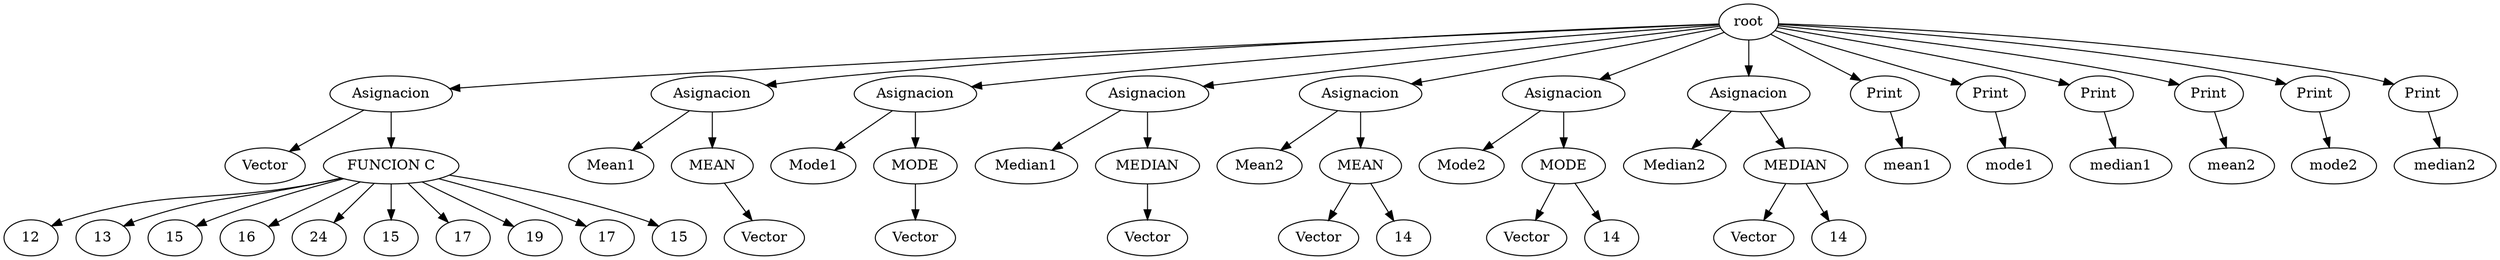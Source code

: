 digraph G{
rankir=TD;
53 [label = "root"];
12 [label = "Vector"];
13 [label = "Asignacion"];
13 -> 12;
11[label = "FUNCION C"];
1 [label = "12"];
2 [label = "13"];
3 [label = "15"];
4 [label = "16"];
5 [label = "24"];
6 [label = "15"];
7 [label = "17"];
8 [label = "19"];
9 [label = "17"];
10 [label = "15"];
11 -> 1;
11 -> 2;
11 -> 3;
11 -> 4;
11 -> 5;
11 -> 6;
11 -> 7;
11 -> 8;
11 -> 9;
11 -> 10;
13 [label = "Asignacion"];
13 -> 11;
16 [label = "Mean1"];
17 [label = "Asignacion"];
17 -> 16;
15[label = "MEAN"];
14 [label = "Vector"];
15 -> 14;
17 [label = "Asignacion"];
17 -> 15;
20 [label = "Mode1"];
21 [label = "Asignacion"];
21 -> 20;
19[label = "MODE"];
18 [label = "Vector"];
19 -> 18;
21 [label = "Asignacion"];
21 -> 19;
24 [label = "Median1"];
25 [label = "Asignacion"];
25 -> 24;
23[label = "MEDIAN"];
22 [label = "Vector"];
23 -> 22;
25 [label = "Asignacion"];
25 -> 23;
29 [label = "Mean2"];
30 [label = "Asignacion"];
30 -> 29;
28[label = "MEAN"];
26 [label = "Vector"];
27 [label = "14"];
28 -> 26;
28 -> 27;
30 [label = "Asignacion"];
30 -> 28;
34 [label = "Mode2"];
35 [label = "Asignacion"];
35 -> 34;
33[label = "MODE"];
31 [label = "Vector"];
32 [label = "14"];
33 -> 31;
33 -> 32;
35 [label = "Asignacion"];
35 -> 33;
39 [label = "Median2"];
40 [label = "Asignacion"];
40 -> 39;
38[label = "MEDIAN"];
36 [label = "Vector"];
37 [label = "14"];
38 -> 36;
38 -> 37;
40 [label = "Asignacion"];
40 -> 38;
41 [label = "mean1"];
42 [label = "Print"];
42 -> 41;
43 [label = "mode1"];
44 [label = "Print"];
44 -> 43;
45 [label = "median1"];
46 [label = "Print"];
46 -> 45;
47 [label = "mean2"];
48 [label = "Print"];
48 -> 47;
49 [label = "mode2"];
50 [label = "Print"];
50 -> 49;
51 [label = "median2"];
52 [label = "Print"];
52 -> 51;
53 -> 13;
53 -> 17;
53 -> 21;
53 -> 25;
53 -> 30;
53 -> 35;
53 -> 40;
53 -> 42;
53 -> 44;
53 -> 46;
53 -> 48;
53 -> 50;
53 -> 52;

}